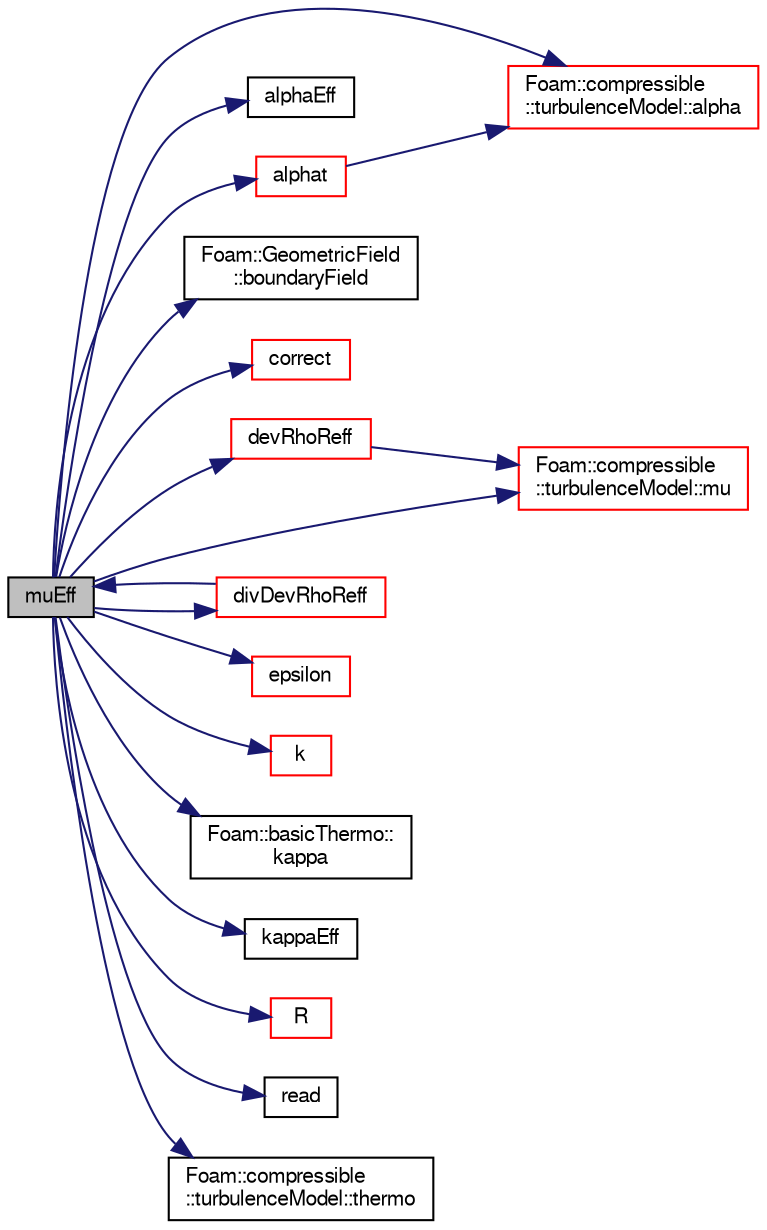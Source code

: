 digraph "muEff"
{
  bgcolor="transparent";
  edge [fontname="FreeSans",fontsize="10",labelfontname="FreeSans",labelfontsize="10"];
  node [fontname="FreeSans",fontsize="10",shape=record];
  rankdir="LR";
  Node26 [label="muEff",height=0.2,width=0.4,color="black", fillcolor="grey75", style="filled", fontcolor="black"];
  Node26 -> Node27 [color="midnightblue",fontsize="10",style="solid",fontname="FreeSans"];
  Node27 [label="Foam::compressible\l::turbulenceModel::alpha",height=0.2,width=0.4,color="red",URL="$a30818.html#abac719d171915a1f65d16bb812737380",tooltip="Return the laminar thermal conductivity. "];
  Node26 -> Node32 [color="midnightblue",fontsize="10",style="solid",fontname="FreeSans"];
  Node32 [label="alphaEff",height=0.2,width=0.4,color="black",URL="$a30814.html#acdaf73865da99710a39b895f8c10b339",tooltip="Return the effective turbulent thermal diffusivity,. "];
  Node26 -> Node33 [color="midnightblue",fontsize="10",style="solid",fontname="FreeSans"];
  Node33 [label="alphat",height=0.2,width=0.4,color="red",URL="$a30814.html#ac0800e478ad09a1af8d15f47c088a646",tooltip="Return the turbulence thermal diffusivity, i.e. 0 for laminar flow. "];
  Node33 -> Node27 [color="midnightblue",fontsize="10",style="solid",fontname="FreeSans"];
  Node26 -> Node36 [color="midnightblue",fontsize="10",style="solid",fontname="FreeSans"];
  Node36 [label="Foam::GeometricField\l::boundaryField",height=0.2,width=0.4,color="black",URL="$a22434.html#a3c6c1a789b48ea0c5e8bff64f9c14f2d",tooltip="Return reference to GeometricBoundaryField. "];
  Node26 -> Node37 [color="midnightblue",fontsize="10",style="solid",fontname="FreeSans"];
  Node37 [label="correct",height=0.2,width=0.4,color="red",URL="$a30814.html#a3ae44b28050c3aa494c1d8e18cf618c1",tooltip="Correct the laminar viscosity. "];
  Node26 -> Node39 [color="midnightblue",fontsize="10",style="solid",fontname="FreeSans"];
  Node39 [label="devRhoReff",height=0.2,width=0.4,color="red",URL="$a30814.html#aef94ed444c2b8b4b333665ea4792d692",tooltip="Return the effective stress tensor, i.e. the laminar stress. "];
  Node39 -> Node40 [color="midnightblue",fontsize="10",style="solid",fontname="FreeSans"];
  Node40 [label="Foam::compressible\l::turbulenceModel::mu",height=0.2,width=0.4,color="red",URL="$a30818.html#a54025d7e9635694b562bfb981e31e6da",tooltip="Return the laminar viscosity. "];
  Node26 -> Node50 [color="midnightblue",fontsize="10",style="solid",fontname="FreeSans"];
  Node50 [label="divDevRhoReff",height=0.2,width=0.4,color="red",URL="$a30814.html#aa12adb63c23514f99452c7c05b5b4cbc",tooltip="Return the source term for the momentum equation. "];
  Node50 -> Node26 [color="midnightblue",fontsize="10",style="solid",fontname="FreeSans"];
  Node26 -> Node350 [color="midnightblue",fontsize="10",style="solid",fontname="FreeSans"];
  Node350 [label="epsilon",height=0.2,width=0.4,color="red",URL="$a30814.html#a7593db4148b0ba5155861a0292ec9c32",tooltip="Return the turbulence kinetic energy dissipation rate,. "];
  Node26 -> Node352 [color="midnightblue",fontsize="10",style="solid",fontname="FreeSans"];
  Node352 [label="k",height=0.2,width=0.4,color="red",URL="$a30814.html#a2e01d66cd4db498fd5e869ea66925978",tooltip="Return the turbulence kinetic energy, i.e. 0 for laminar flow. "];
  Node26 -> Node353 [color="midnightblue",fontsize="10",style="solid",fontname="FreeSans"];
  Node353 [label="Foam::basicThermo::\lkappa",height=0.2,width=0.4,color="black",URL="$a29734.html#a378a5c7f7107141d670b1e03e09ea6ca",tooltip="Thermal diffusivity for temperature of mixture [J/m/s/K]. "];
  Node26 -> Node354 [color="midnightblue",fontsize="10",style="solid",fontname="FreeSans"];
  Node354 [label="kappaEff",height=0.2,width=0.4,color="black",URL="$a30814.html#ada88bb55eb3b72b0a8a68cdd009e2551",tooltip="Return the effective turbulent temperature diffusivity,. "];
  Node26 -> Node40 [color="midnightblue",fontsize="10",style="solid",fontname="FreeSans"];
  Node26 -> Node355 [color="midnightblue",fontsize="10",style="solid",fontname="FreeSans"];
  Node355 [label="R",height=0.2,width=0.4,color="red",URL="$a30814.html#a89520ba1b936e6ffed0baac06d42349b",tooltip="Return the Reynolds stress tensor, i.e. 0 for laminar flow. "];
  Node26 -> Node356 [color="midnightblue",fontsize="10",style="solid",fontname="FreeSans"];
  Node356 [label="read",height=0.2,width=0.4,color="black",URL="$a30814.html#af816873151ddb0126e98bb2f914d8ed5",tooltip="Read turbulenceProperties dictionary. "];
  Node26 -> Node357 [color="midnightblue",fontsize="10",style="solid",fontname="FreeSans"];
  Node357 [label="Foam::compressible\l::turbulenceModel::thermo",height=0.2,width=0.4,color="black",URL="$a30818.html#add0b7ef56f878b21b4dec428bb69592a",tooltip="Access function to thermophysical model. "];
}
